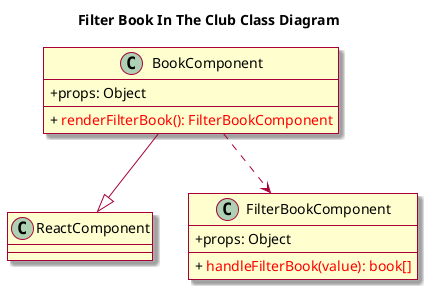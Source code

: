 @startuml
skin rose
skinparam classAttributeIconSize 0

title Filter Book In The Club Class Diagram
class ReactComponent

class FilterBookComponent {
	+ props: Object
	+ {method} <color:red> handleFilterBook(value): book[]
}

class BookComponent {
    + props: Object
    + {method} <color:red> renderFilterBook(): FilterBookComponent
}

BookComponent --|> ReactComponent
BookComponent ..> FilterBookComponent
@enduml
